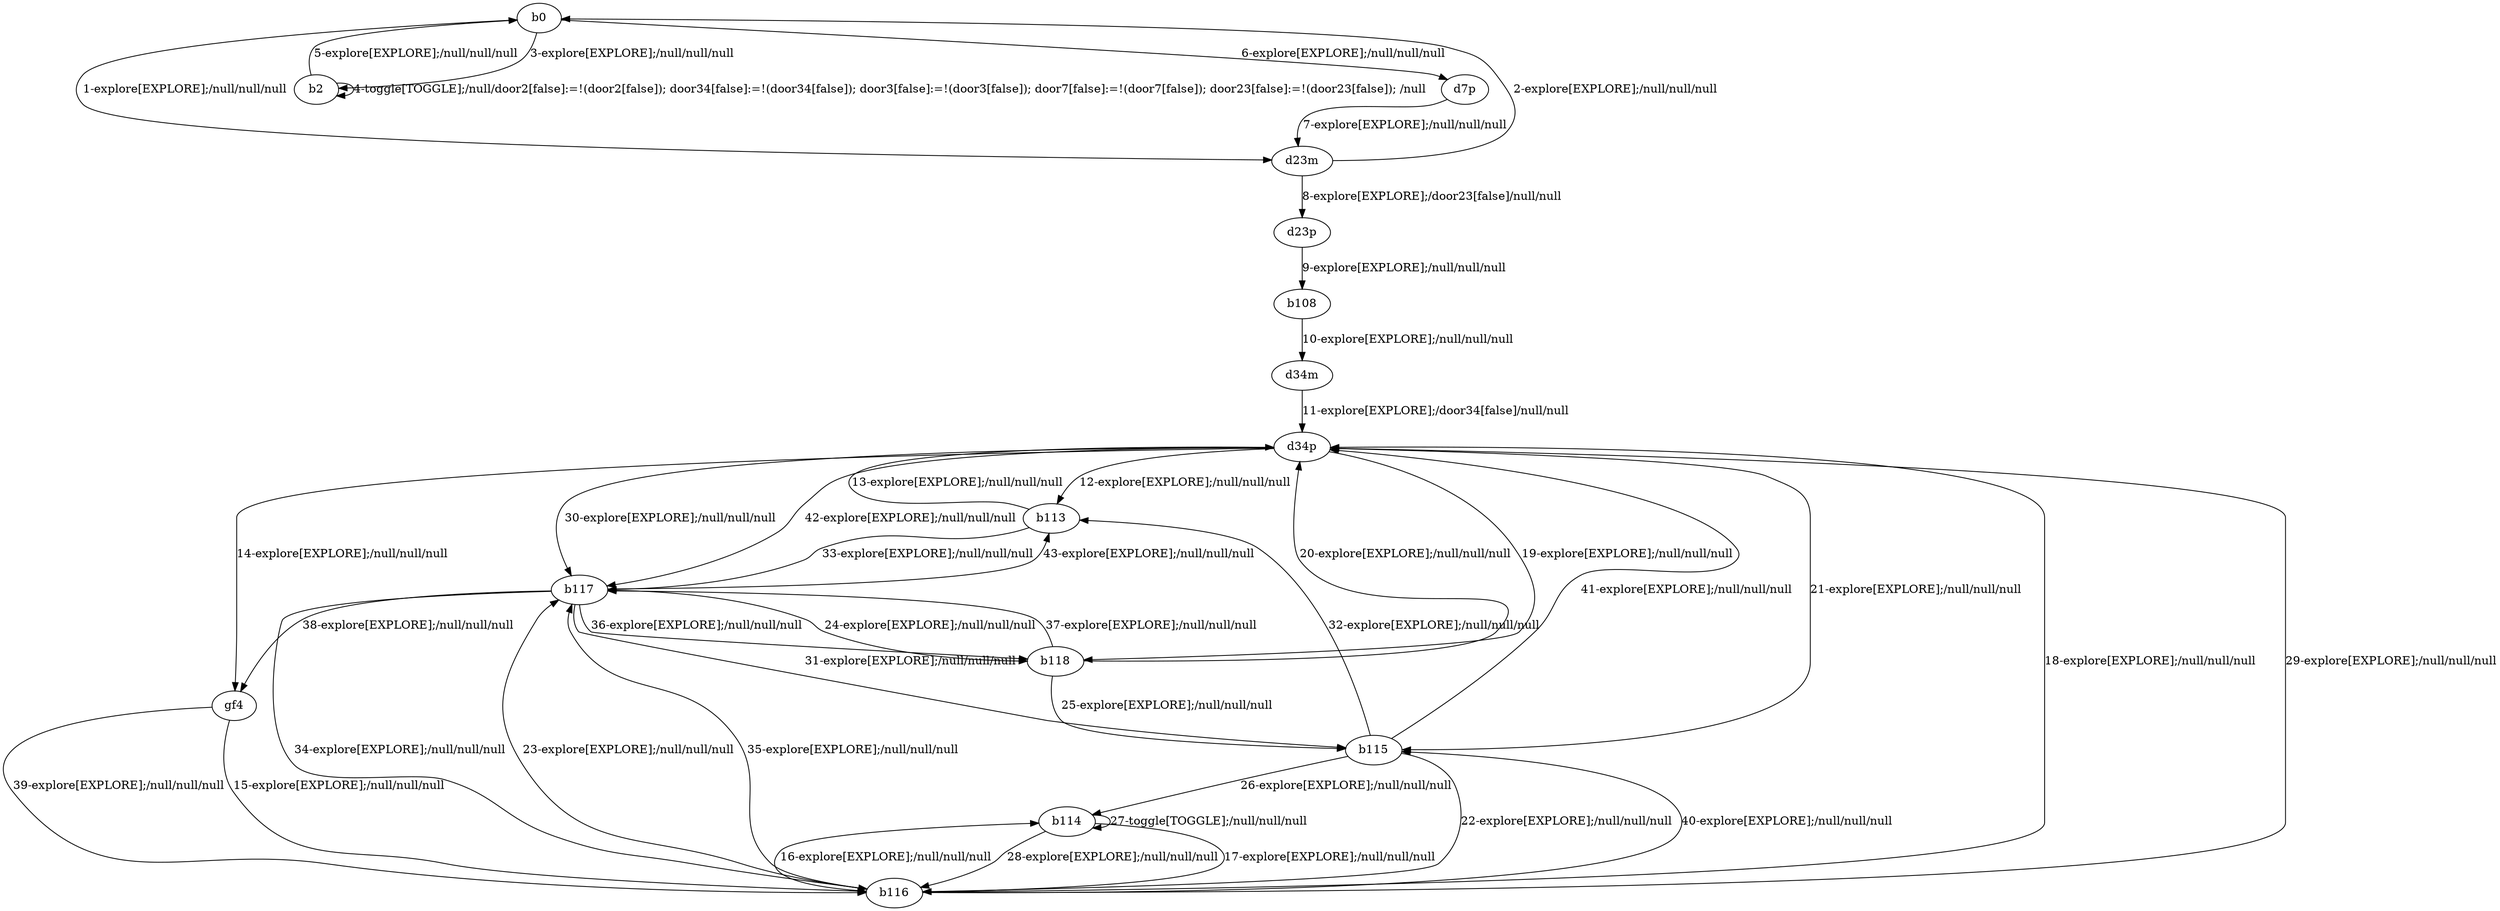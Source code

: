 # Total number of goals covered by this test: 15
# b116 --> d34p
# b116 --> b115
# gf4 --> b116
# b118 --> b115
# b117 --> b115
# d34p --> b118
# b115 --> b116
# b115 --> b114
# b115 --> b113
# b118 --> b117
# b114 --> b114
# b113 --> d34p
# b114 --> b116
# b117 --> gf4
# b116 --> b114

digraph g {
"b0" -> "d23m" [label = "1-explore[EXPLORE];/null/null/null"];
"d23m" -> "b0" [label = "2-explore[EXPLORE];/null/null/null"];
"b0" -> "b2" [label = "3-explore[EXPLORE];/null/null/null"];
"b2" -> "b2" [label = "4-toggle[TOGGLE];/null/door2[false]:=!(door2[false]); door34[false]:=!(door34[false]); door3[false]:=!(door3[false]); door7[false]:=!(door7[false]); door23[false]:=!(door23[false]); /null"];
"b2" -> "b0" [label = "5-explore[EXPLORE];/null/null/null"];
"b0" -> "d7p" [label = "6-explore[EXPLORE];/null/null/null"];
"d7p" -> "d23m" [label = "7-explore[EXPLORE];/null/null/null"];
"d23m" -> "d23p" [label = "8-explore[EXPLORE];/door23[false]/null/null"];
"d23p" -> "b108" [label = "9-explore[EXPLORE];/null/null/null"];
"b108" -> "d34m" [label = "10-explore[EXPLORE];/null/null/null"];
"d34m" -> "d34p" [label = "11-explore[EXPLORE];/door34[false]/null/null"];
"d34p" -> "b113" [label = "12-explore[EXPLORE];/null/null/null"];
"b113" -> "d34p" [label = "13-explore[EXPLORE];/null/null/null"];
"d34p" -> "gf4" [label = "14-explore[EXPLORE];/null/null/null"];
"gf4" -> "b116" [label = "15-explore[EXPLORE];/null/null/null"];
"b116" -> "b114" [label = "16-explore[EXPLORE];/null/null/null"];
"b114" -> "b116" [label = "17-explore[EXPLORE];/null/null/null"];
"b116" -> "d34p" [label = "18-explore[EXPLORE];/null/null/null"];
"d34p" -> "b118" [label = "19-explore[EXPLORE];/null/null/null"];
"b118" -> "d34p" [label = "20-explore[EXPLORE];/null/null/null"];
"d34p" -> "b115" [label = "21-explore[EXPLORE];/null/null/null"];
"b115" -> "b116" [label = "22-explore[EXPLORE];/null/null/null"];
"b116" -> "b117" [label = "23-explore[EXPLORE];/null/null/null"];
"b117" -> "b118" [label = "24-explore[EXPLORE];/null/null/null"];
"b118" -> "b115" [label = "25-explore[EXPLORE];/null/null/null"];
"b115" -> "b114" [label = "26-explore[EXPLORE];/null/null/null"];
"b114" -> "b114" [label = "27-toggle[TOGGLE];/null/null/null"];
"b114" -> "b116" [label = "28-explore[EXPLORE];/null/null/null"];
"b116" -> "d34p" [label = "29-explore[EXPLORE];/null/null/null"];
"d34p" -> "b117" [label = "30-explore[EXPLORE];/null/null/null"];
"b117" -> "b115" [label = "31-explore[EXPLORE];/null/null/null"];
"b115" -> "b113" [label = "32-explore[EXPLORE];/null/null/null"];
"b113" -> "b117" [label = "33-explore[EXPLORE];/null/null/null"];
"b117" -> "b116" [label = "34-explore[EXPLORE];/null/null/null"];
"b116" -> "b117" [label = "35-explore[EXPLORE];/null/null/null"];
"b117" -> "b118" [label = "36-explore[EXPLORE];/null/null/null"];
"b118" -> "b117" [label = "37-explore[EXPLORE];/null/null/null"];
"b117" -> "gf4" [label = "38-explore[EXPLORE];/null/null/null"];
"gf4" -> "b116" [label = "39-explore[EXPLORE];/null/null/null"];
"b116" -> "b115" [label = "40-explore[EXPLORE];/null/null/null"];
"b115" -> "d34p" [label = "41-explore[EXPLORE];/null/null/null"];
"d34p" -> "b117" [label = "42-explore[EXPLORE];/null/null/null"];
"b117" -> "b113" [label = "43-explore[EXPLORE];/null/null/null"];
}